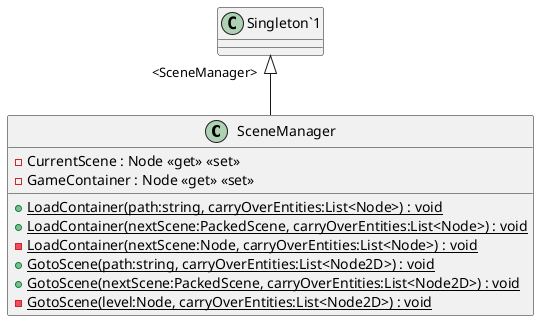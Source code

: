 @startuml
class SceneManager {
    - CurrentScene : Node <<get>> <<set>>
    - GameContainer : Node <<get>> <<set>>
    + {static} LoadContainer(path:string, carryOverEntities:List<Node>) : void
    + {static} LoadContainer(nextScene:PackedScene, carryOverEntities:List<Node>) : void
    - {static} LoadContainer(nextScene:Node, carryOverEntities:List<Node>) : void
    + {static} GotoScene(path:string, carryOverEntities:List<Node2D>) : void
    + {static} GotoScene(nextScene:PackedScene, carryOverEntities:List<Node2D>) : void
    - {static} GotoScene(level:Node, carryOverEntities:List<Node2D>) : void
}
"Singleton`1" "<SceneManager>" <|-- SceneManager
@enduml
